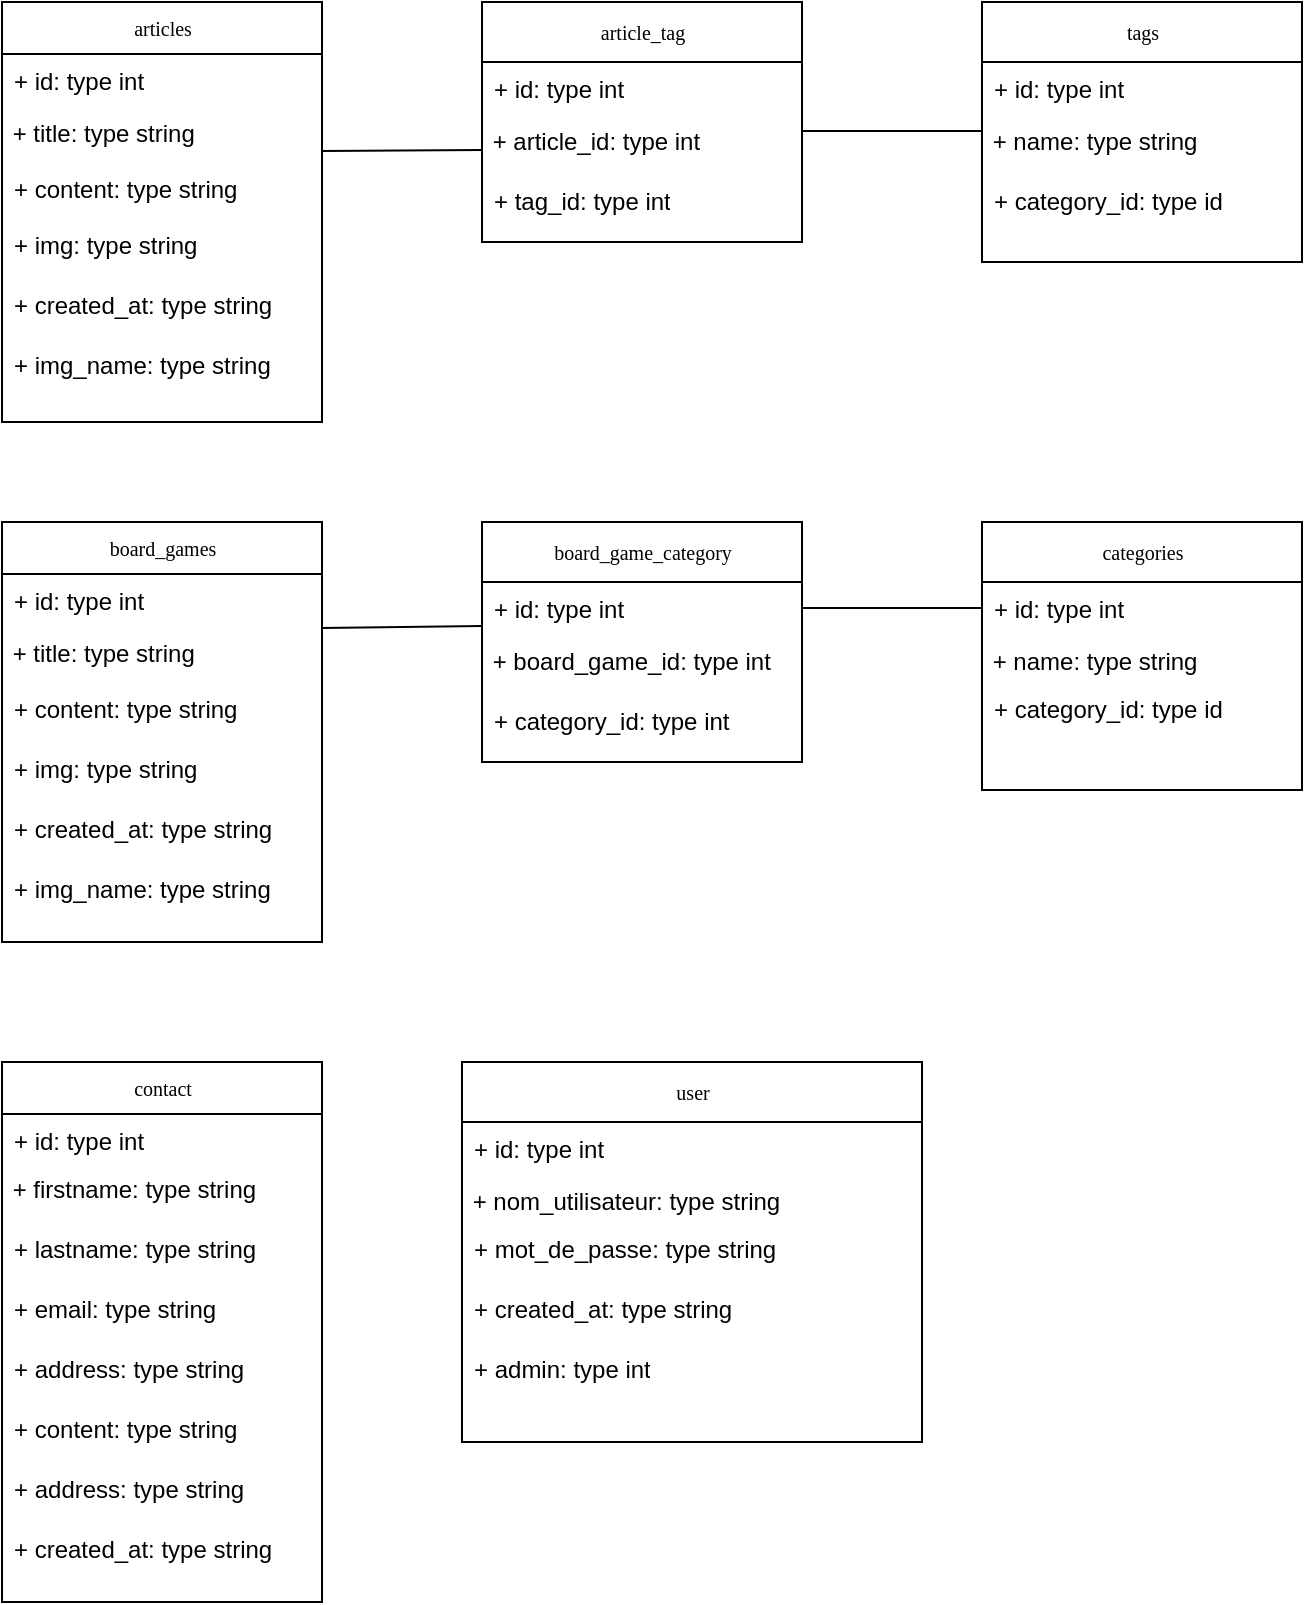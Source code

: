 <mxfile version="20.0.1" type="device"><diagram name="Page-1" id="c4acf3e9-155e-7222-9cf6-157b1a14988f"><mxGraphModel dx="1749" dy="857" grid="1" gridSize="10" guides="1" tooltips="1" connect="1" arrows="1" fold="1" page="1" pageScale="1" pageWidth="850" pageHeight="1100" background="none" math="0" shadow="0"><root><mxCell id="0"/><mxCell id="1" parent="0"/><mxCell id="17acba5748e5396b-44" value="articles" style="swimlane;html=1;fontStyle=0;childLayout=stackLayout;horizontal=1;startSize=26;fillColor=none;horizontalStack=0;resizeParent=1;resizeLast=0;collapsible=1;marginBottom=0;swimlaneFillColor=#ffffff;rounded=0;shadow=0;comic=0;labelBackgroundColor=none;strokeWidth=1;fontFamily=Verdana;fontSize=10;align=center;" parent="1" vertex="1"><mxGeometry x="70" y="30" width="160" height="210" as="geometry"/></mxCell><mxCell id="17acba5748e5396b-45" value="+ id: type int" style="text;html=1;strokeColor=none;fillColor=none;align=left;verticalAlign=top;spacingLeft=4;spacingRight=4;whiteSpace=wrap;overflow=hidden;rotatable=0;points=[[0,0.5],[1,0.5]];portConstraint=eastwest;" parent="17acba5748e5396b-44" vertex="1"><mxGeometry y="26" width="160" height="26" as="geometry"/></mxCell><mxCell id="YwQrQnI2x4x1I3xIH40p-3" value="&amp;nbsp;+ title: type string" style="text;whiteSpace=wrap;html=1;" vertex="1" parent="17acba5748e5396b-44"><mxGeometry y="52" width="160" height="28" as="geometry"/></mxCell><mxCell id="17acba5748e5396b-47" value="+ content: type string" style="text;html=1;strokeColor=none;fillColor=none;align=left;verticalAlign=top;spacingLeft=4;spacingRight=4;whiteSpace=wrap;overflow=hidden;rotatable=0;points=[[0,0.5],[1,0.5]];portConstraint=eastwest;" parent="17acba5748e5396b-44" vertex="1"><mxGeometry y="80" width="160" height="28" as="geometry"/></mxCell><mxCell id="YwQrQnI2x4x1I3xIH40p-4" value="+ img: type string" style="text;html=1;strokeColor=none;fillColor=none;align=left;verticalAlign=top;spacingLeft=4;spacingRight=4;whiteSpace=wrap;overflow=hidden;rotatable=0;points=[[0,0.5],[1,0.5]];portConstraint=eastwest;" vertex="1" parent="17acba5748e5396b-44"><mxGeometry y="108" width="160" height="30" as="geometry"/></mxCell><mxCell id="YwQrQnI2x4x1I3xIH40p-6" value="+ created_at: type string" style="text;html=1;strokeColor=none;fillColor=none;align=left;verticalAlign=top;spacingLeft=4;spacingRight=4;whiteSpace=wrap;overflow=hidden;rotatable=0;points=[[0,0.5],[1,0.5]];portConstraint=eastwest;" vertex="1" parent="17acba5748e5396b-44"><mxGeometry y="138" width="160" height="30" as="geometry"/></mxCell><mxCell id="YwQrQnI2x4x1I3xIH40p-7" value="+ img_name: type string" style="text;html=1;strokeColor=none;fillColor=none;align=left;verticalAlign=top;spacingLeft=4;spacingRight=4;whiteSpace=wrap;overflow=hidden;rotatable=0;points=[[0,0.5],[1,0.5]];portConstraint=eastwest;" vertex="1" parent="17acba5748e5396b-44"><mxGeometry y="168" width="160" height="30" as="geometry"/></mxCell><mxCell id="YwQrQnI2x4x1I3xIH40p-9" value="article_tag" style="swimlane;html=1;fontStyle=0;childLayout=stackLayout;horizontal=1;startSize=30;fillColor=none;horizontalStack=0;resizeParent=1;resizeLast=0;collapsible=1;marginBottom=0;swimlaneFillColor=#ffffff;rounded=0;shadow=0;comic=0;labelBackgroundColor=none;strokeWidth=1;fontFamily=Verdana;fontSize=10;align=center;" vertex="1" parent="1"><mxGeometry x="310" y="30" width="160" height="120" as="geometry"/></mxCell><mxCell id="YwQrQnI2x4x1I3xIH40p-10" value="+ id: type int" style="text;html=1;strokeColor=none;fillColor=none;align=left;verticalAlign=top;spacingLeft=4;spacingRight=4;whiteSpace=wrap;overflow=hidden;rotatable=0;points=[[0,0.5],[1,0.5]];portConstraint=eastwest;" vertex="1" parent="YwQrQnI2x4x1I3xIH40p-9"><mxGeometry y="30" width="160" height="26" as="geometry"/></mxCell><mxCell id="YwQrQnI2x4x1I3xIH40p-11" value="&amp;nbsp;+ article_id: type int" style="text;whiteSpace=wrap;html=1;" vertex="1" parent="YwQrQnI2x4x1I3xIH40p-9"><mxGeometry y="56" width="160" height="30" as="geometry"/></mxCell><mxCell id="YwQrQnI2x4x1I3xIH40p-12" value="+ tag_id: type int" style="text;html=1;strokeColor=none;fillColor=none;align=left;verticalAlign=top;spacingLeft=4;spacingRight=4;whiteSpace=wrap;overflow=hidden;rotatable=0;points=[[0,0.5],[1,0.5]];portConstraint=eastwest;" vertex="1" parent="YwQrQnI2x4x1I3xIH40p-9"><mxGeometry y="86" width="160" height="24" as="geometry"/></mxCell><mxCell id="YwQrQnI2x4x1I3xIH40p-16" value="board_games" style="swimlane;html=1;fontStyle=0;childLayout=stackLayout;horizontal=1;startSize=26;fillColor=none;horizontalStack=0;resizeParent=1;resizeLast=0;collapsible=1;marginBottom=0;swimlaneFillColor=#ffffff;rounded=0;shadow=0;comic=0;labelBackgroundColor=none;strokeWidth=1;fontFamily=Verdana;fontSize=10;align=center;" vertex="1" parent="1"><mxGeometry x="70" y="290" width="160" height="210" as="geometry"/></mxCell><mxCell id="YwQrQnI2x4x1I3xIH40p-17" value="+ id: type int" style="text;html=1;strokeColor=none;fillColor=none;align=left;verticalAlign=top;spacingLeft=4;spacingRight=4;whiteSpace=wrap;overflow=hidden;rotatable=0;points=[[0,0.5],[1,0.5]];portConstraint=eastwest;" vertex="1" parent="YwQrQnI2x4x1I3xIH40p-16"><mxGeometry y="26" width="160" height="26" as="geometry"/></mxCell><mxCell id="YwQrQnI2x4x1I3xIH40p-18" value="&amp;nbsp;+ title: type string" style="text;whiteSpace=wrap;html=1;" vertex="1" parent="YwQrQnI2x4x1I3xIH40p-16"><mxGeometry y="52" width="160" height="28" as="geometry"/></mxCell><mxCell id="YwQrQnI2x4x1I3xIH40p-19" value="+ content: type string" style="text;html=1;strokeColor=none;fillColor=none;align=left;verticalAlign=top;spacingLeft=4;spacingRight=4;whiteSpace=wrap;overflow=hidden;rotatable=0;points=[[0,0.5],[1,0.5]];portConstraint=eastwest;" vertex="1" parent="YwQrQnI2x4x1I3xIH40p-16"><mxGeometry y="80" width="160" height="30" as="geometry"/></mxCell><mxCell id="YwQrQnI2x4x1I3xIH40p-20" value="+ img: type string" style="text;html=1;strokeColor=none;fillColor=none;align=left;verticalAlign=top;spacingLeft=4;spacingRight=4;whiteSpace=wrap;overflow=hidden;rotatable=0;points=[[0,0.5],[1,0.5]];portConstraint=eastwest;" vertex="1" parent="YwQrQnI2x4x1I3xIH40p-16"><mxGeometry y="110" width="160" height="30" as="geometry"/></mxCell><mxCell id="YwQrQnI2x4x1I3xIH40p-21" value="+ created_at: type string" style="text;html=1;strokeColor=none;fillColor=none;align=left;verticalAlign=top;spacingLeft=4;spacingRight=4;whiteSpace=wrap;overflow=hidden;rotatable=0;points=[[0,0.5],[1,0.5]];portConstraint=eastwest;" vertex="1" parent="YwQrQnI2x4x1I3xIH40p-16"><mxGeometry y="140" width="160" height="30" as="geometry"/></mxCell><mxCell id="YwQrQnI2x4x1I3xIH40p-22" value="+ img_name: type string" style="text;html=1;strokeColor=none;fillColor=none;align=left;verticalAlign=top;spacingLeft=4;spacingRight=4;whiteSpace=wrap;overflow=hidden;rotatable=0;points=[[0,0.5],[1,0.5]];portConstraint=eastwest;" vertex="1" parent="YwQrQnI2x4x1I3xIH40p-16"><mxGeometry y="170" width="160" height="30" as="geometry"/></mxCell><mxCell id="YwQrQnI2x4x1I3xIH40p-23" value="board_game_category" style="swimlane;html=1;fontStyle=0;childLayout=stackLayout;horizontal=1;startSize=30;fillColor=none;horizontalStack=0;resizeParent=1;resizeLast=0;collapsible=1;marginBottom=0;swimlaneFillColor=#ffffff;rounded=0;shadow=0;comic=0;labelBackgroundColor=none;strokeWidth=1;fontFamily=Verdana;fontSize=10;align=center;" vertex="1" parent="1"><mxGeometry x="310" y="290" width="160" height="120" as="geometry"/></mxCell><mxCell id="YwQrQnI2x4x1I3xIH40p-24" value="+ id: type int" style="text;html=1;strokeColor=none;fillColor=none;align=left;verticalAlign=top;spacingLeft=4;spacingRight=4;whiteSpace=wrap;overflow=hidden;rotatable=0;points=[[0,0.5],[1,0.5]];portConstraint=eastwest;" vertex="1" parent="YwQrQnI2x4x1I3xIH40p-23"><mxGeometry y="30" width="160" height="26" as="geometry"/></mxCell><mxCell id="YwQrQnI2x4x1I3xIH40p-25" value="&amp;nbsp;+ board_game_id: type int" style="text;whiteSpace=wrap;html=1;" vertex="1" parent="YwQrQnI2x4x1I3xIH40p-23"><mxGeometry y="56" width="160" height="30" as="geometry"/></mxCell><mxCell id="YwQrQnI2x4x1I3xIH40p-26" value="+ category_id: type int" style="text;html=1;strokeColor=none;fillColor=none;align=left;verticalAlign=top;spacingLeft=4;spacingRight=4;whiteSpace=wrap;overflow=hidden;rotatable=0;points=[[0,0.5],[1,0.5]];portConstraint=eastwest;" vertex="1" parent="YwQrQnI2x4x1I3xIH40p-23"><mxGeometry y="86" width="160" height="34" as="geometry"/></mxCell><mxCell id="YwQrQnI2x4x1I3xIH40p-27" value="categories" style="swimlane;html=1;fontStyle=0;childLayout=stackLayout;horizontal=1;startSize=30;fillColor=none;horizontalStack=0;resizeParent=1;resizeLast=0;collapsible=1;marginBottom=0;swimlaneFillColor=#ffffff;rounded=0;shadow=0;comic=0;labelBackgroundColor=none;strokeWidth=1;fontFamily=Verdana;fontSize=10;align=center;" vertex="1" parent="1"><mxGeometry x="560" y="290" width="160" height="134" as="geometry"/></mxCell><mxCell id="YwQrQnI2x4x1I3xIH40p-28" value="+ id: type int" style="text;html=1;strokeColor=none;fillColor=none;align=left;verticalAlign=top;spacingLeft=4;spacingRight=4;whiteSpace=wrap;overflow=hidden;rotatable=0;points=[[0,0.5],[1,0.5]];portConstraint=eastwest;" vertex="1" parent="YwQrQnI2x4x1I3xIH40p-27"><mxGeometry y="30" width="160" height="26" as="geometry"/></mxCell><mxCell id="YwQrQnI2x4x1I3xIH40p-29" value="&amp;nbsp;+ name: type string" style="text;whiteSpace=wrap;html=1;" vertex="1" parent="YwQrQnI2x4x1I3xIH40p-27"><mxGeometry y="56" width="160" height="24" as="geometry"/></mxCell><mxCell id="YwQrQnI2x4x1I3xIH40p-30" value="+ category_id: type id" style="text;html=1;strokeColor=none;fillColor=none;align=left;verticalAlign=top;spacingLeft=4;spacingRight=4;whiteSpace=wrap;overflow=hidden;rotatable=0;points=[[0,0.5],[1,0.5]];portConstraint=eastwest;" vertex="1" parent="YwQrQnI2x4x1I3xIH40p-27"><mxGeometry y="80" width="160" height="30" as="geometry"/></mxCell><mxCell id="YwQrQnI2x4x1I3xIH40p-31" value="tags" style="swimlane;html=1;fontStyle=0;childLayout=stackLayout;horizontal=1;startSize=30;fillColor=none;horizontalStack=0;resizeParent=1;resizeLast=0;collapsible=1;marginBottom=0;swimlaneFillColor=#ffffff;rounded=0;shadow=0;comic=0;labelBackgroundColor=none;strokeWidth=1;fontFamily=Verdana;fontSize=10;align=center;" vertex="1" parent="1"><mxGeometry x="560" y="30" width="160" height="130" as="geometry"/></mxCell><mxCell id="YwQrQnI2x4x1I3xIH40p-32" value="+ id: type int" style="text;html=1;strokeColor=none;fillColor=none;align=left;verticalAlign=top;spacingLeft=4;spacingRight=4;whiteSpace=wrap;overflow=hidden;rotatable=0;points=[[0,0.5],[1,0.5]];portConstraint=eastwest;" vertex="1" parent="YwQrQnI2x4x1I3xIH40p-31"><mxGeometry y="30" width="160" height="26" as="geometry"/></mxCell><mxCell id="YwQrQnI2x4x1I3xIH40p-33" value="&amp;nbsp;+ name: type string" style="text;whiteSpace=wrap;html=1;" vertex="1" parent="YwQrQnI2x4x1I3xIH40p-31"><mxGeometry y="56" width="160" height="30" as="geometry"/></mxCell><mxCell id="YwQrQnI2x4x1I3xIH40p-34" value="+ category_id: type id" style="text;html=1;strokeColor=none;fillColor=none;align=left;verticalAlign=top;spacingLeft=4;spacingRight=4;whiteSpace=wrap;overflow=hidden;rotatable=0;points=[[0,0.5],[1,0.5]];portConstraint=eastwest;" vertex="1" parent="YwQrQnI2x4x1I3xIH40p-31"><mxGeometry y="86" width="160" height="44" as="geometry"/></mxCell><mxCell id="YwQrQnI2x4x1I3xIH40p-35" value="contact" style="swimlane;html=1;fontStyle=0;childLayout=stackLayout;horizontal=1;startSize=26;fillColor=none;horizontalStack=0;resizeParent=1;resizeLast=0;collapsible=1;marginBottom=0;swimlaneFillColor=#ffffff;rounded=0;shadow=0;comic=0;labelBackgroundColor=none;strokeWidth=1;fontFamily=Verdana;fontSize=10;align=center;" vertex="1" parent="1"><mxGeometry x="70" y="560" width="160" height="270" as="geometry"/></mxCell><mxCell id="YwQrQnI2x4x1I3xIH40p-36" value="+ id: type int" style="text;html=1;strokeColor=none;fillColor=none;align=left;verticalAlign=top;spacingLeft=4;spacingRight=4;whiteSpace=wrap;overflow=hidden;rotatable=0;points=[[0,0.5],[1,0.5]];portConstraint=eastwest;" vertex="1" parent="YwQrQnI2x4x1I3xIH40p-35"><mxGeometry y="26" width="160" height="24" as="geometry"/></mxCell><mxCell id="YwQrQnI2x4x1I3xIH40p-37" value="&amp;nbsp;+ firstname: type string" style="text;whiteSpace=wrap;html=1;" vertex="1" parent="YwQrQnI2x4x1I3xIH40p-35"><mxGeometry y="50" width="160" height="30" as="geometry"/></mxCell><mxCell id="YwQrQnI2x4x1I3xIH40p-38" value="+ lastname: type string" style="text;html=1;strokeColor=none;fillColor=none;align=left;verticalAlign=top;spacingLeft=4;spacingRight=4;whiteSpace=wrap;overflow=hidden;rotatable=0;points=[[0,0.5],[1,0.5]];portConstraint=eastwest;" vertex="1" parent="YwQrQnI2x4x1I3xIH40p-35"><mxGeometry y="80" width="160" height="30" as="geometry"/></mxCell><mxCell id="YwQrQnI2x4x1I3xIH40p-39" value="+ email: type string" style="text;html=1;strokeColor=none;fillColor=none;align=left;verticalAlign=top;spacingLeft=4;spacingRight=4;whiteSpace=wrap;overflow=hidden;rotatable=0;points=[[0,0.5],[1,0.5]];portConstraint=eastwest;" vertex="1" parent="YwQrQnI2x4x1I3xIH40p-35"><mxGeometry y="110" width="160" height="30" as="geometry"/></mxCell><mxCell id="YwQrQnI2x4x1I3xIH40p-40" value="+ address: type string" style="text;html=1;strokeColor=none;fillColor=none;align=left;verticalAlign=top;spacingLeft=4;spacingRight=4;whiteSpace=wrap;overflow=hidden;rotatable=0;points=[[0,0.5],[1,0.5]];portConstraint=eastwest;" vertex="1" parent="YwQrQnI2x4x1I3xIH40p-35"><mxGeometry y="140" width="160" height="30" as="geometry"/></mxCell><mxCell id="YwQrQnI2x4x1I3xIH40p-41" value="+ content: type string" style="text;html=1;strokeColor=none;fillColor=none;align=left;verticalAlign=top;spacingLeft=4;spacingRight=4;whiteSpace=wrap;overflow=hidden;rotatable=0;points=[[0,0.5],[1,0.5]];portConstraint=eastwest;" vertex="1" parent="YwQrQnI2x4x1I3xIH40p-35"><mxGeometry y="170" width="160" height="30" as="geometry"/></mxCell><mxCell id="YwQrQnI2x4x1I3xIH40p-42" value="+ address: type string" style="text;html=1;strokeColor=none;fillColor=none;align=left;verticalAlign=top;spacingLeft=4;spacingRight=4;whiteSpace=wrap;overflow=hidden;rotatable=0;points=[[0,0.5],[1,0.5]];portConstraint=eastwest;" vertex="1" parent="YwQrQnI2x4x1I3xIH40p-35"><mxGeometry y="200" width="160" height="30" as="geometry"/></mxCell><mxCell id="YwQrQnI2x4x1I3xIH40p-43" value="+ created_at: type string" style="text;html=1;strokeColor=none;fillColor=none;align=left;verticalAlign=top;spacingLeft=4;spacingRight=4;whiteSpace=wrap;overflow=hidden;rotatable=0;points=[[0,0.5],[1,0.5]];portConstraint=eastwest;" vertex="1" parent="YwQrQnI2x4x1I3xIH40p-35"><mxGeometry y="230" width="160" height="30" as="geometry"/></mxCell><mxCell id="YwQrQnI2x4x1I3xIH40p-44" value="user" style="swimlane;html=1;fontStyle=0;childLayout=stackLayout;horizontal=1;startSize=30;fillColor=none;horizontalStack=0;resizeParent=1;resizeLast=0;collapsible=1;marginBottom=0;swimlaneFillColor=#ffffff;rounded=0;shadow=0;comic=0;labelBackgroundColor=none;strokeWidth=1;fontFamily=Verdana;fontSize=10;align=center;" vertex="1" parent="1"><mxGeometry x="300" y="560" width="230" height="190" as="geometry"/></mxCell><mxCell id="YwQrQnI2x4x1I3xIH40p-45" value="+ id: type int" style="text;html=1;strokeColor=none;fillColor=none;align=left;verticalAlign=top;spacingLeft=4;spacingRight=4;whiteSpace=wrap;overflow=hidden;rotatable=0;points=[[0,0.5],[1,0.5]];portConstraint=eastwest;" vertex="1" parent="YwQrQnI2x4x1I3xIH40p-44"><mxGeometry y="30" width="230" height="26" as="geometry"/></mxCell><mxCell id="YwQrQnI2x4x1I3xIH40p-46" value="&amp;nbsp;+ nom_utilisateur: type string" style="text;whiteSpace=wrap;html=1;" vertex="1" parent="YwQrQnI2x4x1I3xIH40p-44"><mxGeometry y="56" width="230" height="24" as="geometry"/></mxCell><mxCell id="YwQrQnI2x4x1I3xIH40p-47" value="+ mot_de_passe: type string" style="text;html=1;strokeColor=none;fillColor=none;align=left;verticalAlign=top;spacingLeft=4;spacingRight=4;whiteSpace=wrap;overflow=hidden;rotatable=0;points=[[0,0.5],[1,0.5]];portConstraint=eastwest;" vertex="1" parent="YwQrQnI2x4x1I3xIH40p-44"><mxGeometry y="80" width="230" height="30" as="geometry"/></mxCell><mxCell id="YwQrQnI2x4x1I3xIH40p-48" value="+ created_at: type string" style="text;html=1;strokeColor=none;fillColor=none;align=left;verticalAlign=top;spacingLeft=4;spacingRight=4;whiteSpace=wrap;overflow=hidden;rotatable=0;points=[[0,0.5],[1,0.5]];portConstraint=eastwest;" vertex="1" parent="YwQrQnI2x4x1I3xIH40p-44"><mxGeometry y="110" width="230" height="30" as="geometry"/></mxCell><mxCell id="YwQrQnI2x4x1I3xIH40p-49" value="+ admin: type int" style="text;html=1;strokeColor=none;fillColor=none;align=left;verticalAlign=top;spacingLeft=4;spacingRight=4;whiteSpace=wrap;overflow=hidden;rotatable=0;points=[[0,0.5],[1,0.5]];portConstraint=eastwest;" vertex="1" parent="YwQrQnI2x4x1I3xIH40p-44"><mxGeometry y="140" width="230" height="30" as="geometry"/></mxCell><mxCell id="YwQrQnI2x4x1I3xIH40p-50" value="" style="endArrow=none;html=1;rounded=0;exitX=1;exitY=0.5;exitDx=0;exitDy=0;" edge="1" parent="1" source="YwQrQnI2x4x1I3xIH40p-24"><mxGeometry width="50" height="50" relative="1" as="geometry"><mxPoint x="530" y="330" as="sourcePoint"/><mxPoint x="560" y="333" as="targetPoint"/></mxGeometry></mxCell><mxCell id="YwQrQnI2x4x1I3xIH40p-51" value="" style="endArrow=none;html=1;rounded=0;exitX=1;exitY=0.5;exitDx=0;exitDy=0;entryX=0;entryY=0.844;entryDx=0;entryDy=0;entryPerimeter=0;" edge="1" parent="1" target="YwQrQnI2x4x1I3xIH40p-24"><mxGeometry width="50" height="50" relative="1" as="geometry"><mxPoint x="230.0" y="343.0" as="sourcePoint"/><mxPoint x="300" y="343" as="targetPoint"/></mxGeometry></mxCell><mxCell id="YwQrQnI2x4x1I3xIH40p-52" value="" style="endArrow=none;html=1;rounded=0;exitX=1;exitY=0.5;exitDx=0;exitDy=0;" edge="1" parent="1"><mxGeometry width="50" height="50" relative="1" as="geometry"><mxPoint x="470.0" y="94.47" as="sourcePoint"/><mxPoint x="560" y="94.47" as="targetPoint"/></mxGeometry></mxCell><mxCell id="YwQrQnI2x4x1I3xIH40p-53" value="" style="endArrow=none;html=1;rounded=0;exitX=1;exitY=0.5;exitDx=0;exitDy=0;" edge="1" parent="1"><mxGeometry width="50" height="50" relative="1" as="geometry"><mxPoint x="230.0" y="104.47" as="sourcePoint"/><mxPoint x="310" y="104" as="targetPoint"/></mxGeometry></mxCell></root></mxGraphModel></diagram></mxfile>